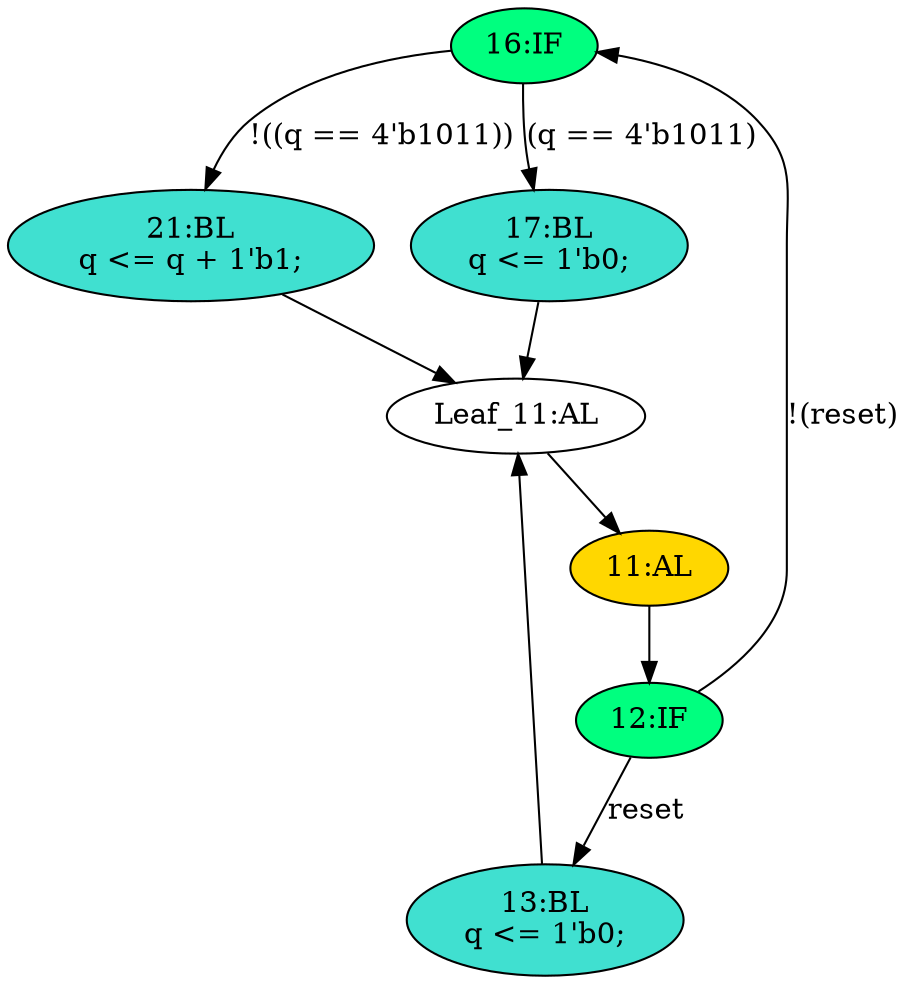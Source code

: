 strict digraph "compose( ,  )" {
	node [label="\N"];
	"16:IF"	[ast="<pyverilog.vparser.ast.IfStatement object at 0x7fe8789ce290>",
		fillcolor=springgreen,
		label="16:IF",
		statements="[]",
		style=filled,
		typ=IfStatement];
	"21:BL"	[ast="<pyverilog.vparser.ast.Block object at 0x7fe878c63890>",
		fillcolor=turquoise,
		label="21:BL
q <= q + 1'b1;",
		statements="[<pyverilog.vparser.ast.NonblockingSubstitution object at 0x7fe878c71450>]",
		style=filled,
		typ=Block];
	"16:IF" -> "21:BL"	[cond="['q']",
		label="!((q == 4'b1011))",
		lineno=16];
	"17:BL"	[ast="<pyverilog.vparser.ast.Block object at 0x7fe878c633d0>",
		fillcolor=turquoise,
		label="17:BL
q <= 1'b0;",
		statements="[<pyverilog.vparser.ast.NonblockingSubstitution object at 0x7fe878c63ed0>]",
		style=filled,
		typ=Block];
	"16:IF" -> "17:BL"	[cond="['q']",
		label="(q == 4'b1011)",
		lineno=16];
	"Leaf_11:AL"	[def_var="['q']",
		label="Leaf_11:AL"];
	"21:BL" -> "Leaf_11:AL"	[cond="[]",
		lineno=None];
	"12:IF"	[ast="<pyverilog.vparser.ast.IfStatement object at 0x7fe878c77390>",
		fillcolor=springgreen,
		label="12:IF",
		statements="[]",
		style=filled,
		typ=IfStatement];
	"12:IF" -> "16:IF"	[cond="['reset']",
		label="!(reset)",
		lineno=12];
	"13:BL"	[ast="<pyverilog.vparser.ast.Block object at 0x7fe878cf50d0>",
		fillcolor=turquoise,
		label="13:BL
q <= 1'b0;",
		statements="[<pyverilog.vparser.ast.NonblockingSubstitution object at 0x7fe8789d6910>]",
		style=filled,
		typ=Block];
	"12:IF" -> "13:BL"	[cond="['reset']",
		label=reset,
		lineno=12];
	"17:BL" -> "Leaf_11:AL"	[cond="[]",
		lineno=None];
	"11:AL"	[ast="<pyverilog.vparser.ast.Always object at 0x7fe878cf5e10>",
		clk_sens=True,
		fillcolor=gold,
		label="11:AL",
		sens="['clk', 'reset']",
		statements="[]",
		style=filled,
		typ=Always,
		use_var="['reset', 'q']"];
	"Leaf_11:AL" -> "11:AL";
	"13:BL" -> "Leaf_11:AL"	[cond="[]",
		lineno=None];
	"11:AL" -> "12:IF"	[cond="[]",
		lineno=None];
}
